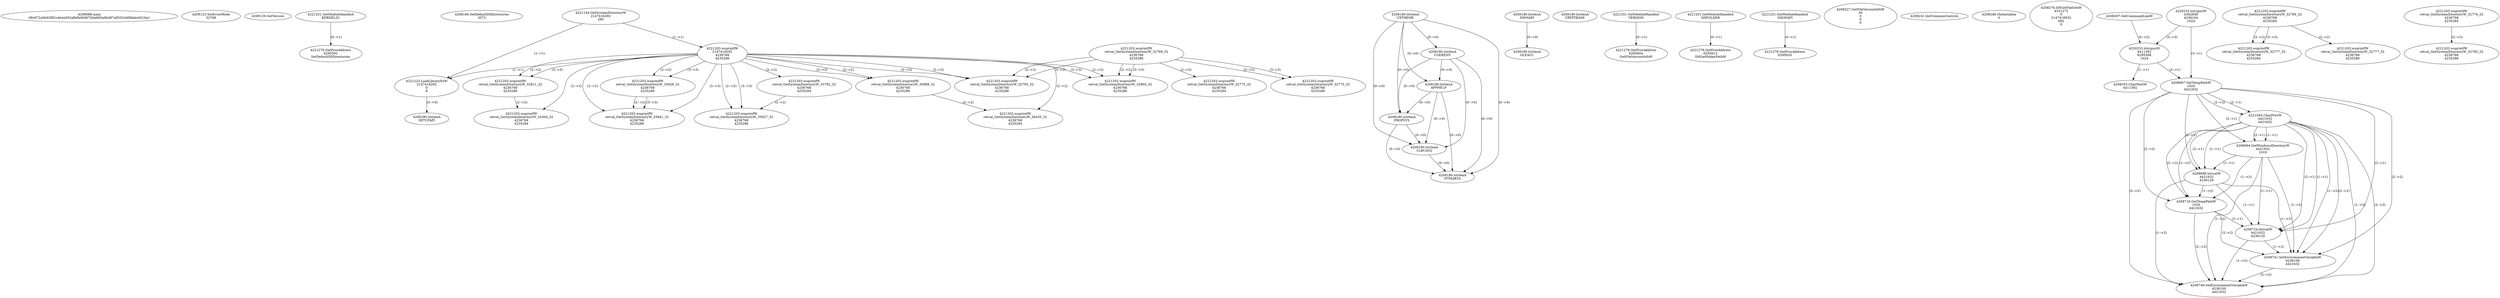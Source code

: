 // Global SCDG with merge call
digraph {
	0 [label="4208088.main
08c672cbfc638f1cde4a502afb6b0b907b0a665a6b487a9552cbf48abcb516a1"]
	1 [label="4208123.SetErrorMode
32769"]
	2 [label="4208129.GetVersion
"]
	3 [label="4221251.GetModuleHandleA
KERNEL32"]
	4 [label="4221278.GetProcAddress
6295592
SetDefaultDllDirectories"]
	3 -> 4 [label="(0-->1)"]
	5 [label="4208166.SetDefaultDllDirectories
3072"]
	6 [label="4221144.GetSystemDirectoryW
2147416292
260"]
	7 [label="4221203.wsprintfW
2147416292
4236768
4235286"]
	6 -> 7 [label="(1-->1)"]
	8 [label="4221223.LoadLibraryExW
2147416292
0
8"]
	6 -> 8 [label="(1-->1)"]
	7 -> 8 [label="(1-->1)"]
	9 [label="4208180.lstrlenA
UXTHEME"]
	10 [label="4208180.lstrlenA
USERENV"]
	9 -> 10 [label="(0-->0)"]
	11 [label="4208180.lstrlenA
SETUPAPI"]
	8 -> 11 [label="(3-->0)"]
	12 [label="4208180.lstrlenA
APPHELP"]
	9 -> 12 [label="(0-->0)"]
	10 -> 12 [label="(0-->0)"]
	13 [label="4208180.lstrlenA
PROPSYS"]
	9 -> 13 [label="(0-->0)"]
	10 -> 13 [label="(0-->0)"]
	12 -> 13 [label="(0-->0)"]
	14 [label="4208180.lstrlenA
DWMAPI"]
	15 [label="4208180.lstrlenA
CRYPTBASE"]
	16 [label="4208180.lstrlenA
OLEACC"]
	14 -> 16 [label="(0-->0)"]
	17 [label="4208180.lstrlenA
CLBCATQ"]
	9 -> 17 [label="(0-->0)"]
	10 -> 17 [label="(0-->0)"]
	12 -> 17 [label="(0-->0)"]
	13 -> 17 [label="(0-->0)"]
	18 [label="4208180.lstrlenA
NTMARTA"]
	9 -> 18 [label="(0-->0)"]
	10 -> 18 [label="(0-->0)"]
	12 -> 18 [label="(0-->0)"]
	13 -> 18 [label="(0-->0)"]
	17 -> 18 [label="(0-->0)"]
	19 [label="4221251.GetModuleHandleA
VERSION"]
	20 [label="4221278.GetProcAddress
6295604
GetFileVersionInfoW"]
	19 -> 20 [label="(0-->1)"]
	21 [label="4221251.GetModuleHandleA
SHFOLDER"]
	22 [label="4221278.GetProcAddress
6295612
SHGetFolderPathW"]
	21 -> 22 [label="(0-->1)"]
	23 [label="4221251.GetModuleHandleA
SHLWAPI"]
	24 [label="4221278.GetProcAddress
6295620
"]
	23 -> 24 [label="(0-->1)"]
	25 [label="4208227.GetFileVersionInfoW
30
0
0
0"]
	26 [label="4208241.InitCommonControls
"]
	27 [label="4208248.OleInitialize
0"]
	28 [label="4208276.SHGetFileInfoW
4331272
0
2147416932
692
0"]
	29 [label="4220233.lstrcpynW
4362848
4236164
1024"]
	30 [label="4208297.GetCommandLineW
"]
	31 [label="4220233.lstrcpynW
4411392
6295588
1024"]
	30 -> 31 [label="(0-->2)"]
	29 -> 31 [label="(3-->3)"]
	32 [label="4208353.CharNextW
4411392"]
	31 -> 32 [label="(1-->1)"]
	33 [label="4208667.GetTempPathW
1024
4421632"]
	29 -> 33 [label="(3-->1)"]
	31 -> 33 [label="(3-->1)"]
	34 [label="4221045.CharPrevW
4421632
4421632"]
	33 -> 34 [label="(2-->1)"]
	33 -> 34 [label="(2-->2)"]
	35 [label="4208684.GetWindowsDirectoryW
4421632
1019"]
	33 -> 35 [label="(2-->1)"]
	34 -> 35 [label="(1-->1)"]
	34 -> 35 [label="(2-->1)"]
	36 [label="4208696.lstrcatW
4421632
4236128"]
	33 -> 36 [label="(2-->1)"]
	34 -> 36 [label="(1-->1)"]
	34 -> 36 [label="(2-->1)"]
	35 -> 36 [label="(1-->1)"]
	37 [label="4208716.GetTempPathW
1020
4421632"]
	33 -> 37 [label="(2-->2)"]
	34 -> 37 [label="(1-->2)"]
	34 -> 37 [label="(2-->2)"]
	35 -> 37 [label="(1-->2)"]
	36 -> 37 [label="(1-->2)"]
	38 [label="4208724.lstrcatW
4421632
4236120"]
	33 -> 38 [label="(2-->1)"]
	34 -> 38 [label="(1-->1)"]
	34 -> 38 [label="(2-->1)"]
	35 -> 38 [label="(1-->1)"]
	36 -> 38 [label="(1-->1)"]
	37 -> 38 [label="(2-->1)"]
	39 [label="4208741.SetEnvironmentVariableW
4236108
4421632"]
	33 -> 39 [label="(2-->2)"]
	34 -> 39 [label="(1-->2)"]
	34 -> 39 [label="(2-->2)"]
	35 -> 39 [label="(1-->2)"]
	36 -> 39 [label="(1-->2)"]
	37 -> 39 [label="(2-->2)"]
	38 -> 39 [label="(1-->2)"]
	40 [label="4208749.SetEnvironmentVariableW
4236100
4421632"]
	33 -> 40 [label="(2-->2)"]
	34 -> 40 [label="(1-->2)"]
	34 -> 40 [label="(2-->2)"]
	35 -> 40 [label="(1-->2)"]
	36 -> 40 [label="(1-->2)"]
	37 -> 40 [label="(2-->2)"]
	38 -> 40 [label="(1-->2)"]
	39 -> 40 [label="(2-->2)"]
	41 [label="4221203.wsprintfW
retval_GetSystemDirectoryW_32811_32
4236768
4235286"]
	7 -> 41 [label="(2-->2)"]
	7 -> 41 [label="(3-->3)"]
	42 [label="4221203.wsprintfW
retval_GetSystemDirectoryW_34304_32
4236768
4235284"]
	7 -> 42 [label="(2-->2)"]
	41 -> 42 [label="(2-->2)"]
	43 [label="4221203.wsprintfW
retval_GetSystemDirectoryW_33628_32
4236768
4235286"]
	7 -> 43 [label="(2-->2)"]
	7 -> 43 [label="(3-->3)"]
	44 [label="4221203.wsprintfW
retval_GetSystemDirectoryW_33941_32
4236768
4235286"]
	7 -> 44 [label="(2-->2)"]
	43 -> 44 [label="(2-->2)"]
	7 -> 44 [label="(3-->3)"]
	43 -> 44 [label="(3-->3)"]
	45 [label="4221203.wsprintfW
retval_GetSystemDirectoryW_33782_32
4236768
4235284"]
	7 -> 45 [label="(2-->2)"]
	46 [label="4221203.wsprintfW
retval_GetSystemDirectoryW_35927_32
4236768
4235286"]
	7 -> 46 [label="(2-->2)"]
	45 -> 46 [label="(2-->2)"]
	7 -> 46 [label="(3-->3)"]
	47 [label="4221203.wsprintfW
retval_GetSystemDirectoryW_35089_32
4236768
4235286"]
	7 -> 47 [label="(2-->2)"]
	7 -> 47 [label="(3-->3)"]
	48 [label="4221203.wsprintfW
retval_GetSystemDirectoryW_36435_32
4236768
4235284"]
	7 -> 48 [label="(2-->2)"]
	47 -> 48 [label="(2-->2)"]
	49 [label="4221203.wsprintfW
retval_GetSystemDirectoryW_32769_32
4236768
4235286"]
	50 [label="4221203.wsprintfW
retval_GetSystemDirectoryW_32775_32
4236768
4235286"]
	49 -> 50 [label="(2-->2)"]
	49 -> 50 [label="(3-->3)"]
	51 [label="4221203.wsprintfW
retval_GetSystemDirectoryW_32769_32
4236768
4235284"]
	52 [label="4221203.wsprintfW
retval_GetSystemDirectoryW_32777_32
4236768
4235284"]
	51 -> 52 [label="(2-->2)"]
	51 -> 52 [label="(3-->3)"]
	53 [label="4221203.wsprintfW
retval_GetSystemDirectoryW_32777_32
4236768
4235286"]
	51 -> 53 [label="(2-->2)"]
	54 [label="4221203.wsprintfW
retval_GetSystemDirectoryW_32775_32
4236768
4235284"]
	49 -> 54 [label="(2-->2)"]
	55 [label="4221203.wsprintfW
retval_GetSystemDirectoryW_32774_32
4236768
4235284"]
	56 [label="4221203.wsprintfW
retval_GetSystemDirectoryW_32785_32
4236768
4235286"]
	55 -> 56 [label="(2-->2)"]
	57 [label="4221203.wsprintfW
retval_GetSystemDirectoryW_32793_32
4236768
4235286"]
	7 -> 57 [label="(2-->2)"]
	49 -> 57 [label="(2-->2)"]
	7 -> 57 [label="(3-->3)"]
	49 -> 57 [label="(3-->3)"]
	58 [label="4221203.wsprintfW
retval_GetSystemDirectoryW_32804_32
4236768
4235286"]
	7 -> 58 [label="(2-->2)"]
	49 -> 58 [label="(2-->2)"]
	7 -> 58 [label="(3-->3)"]
	49 -> 58 [label="(3-->3)"]
}

